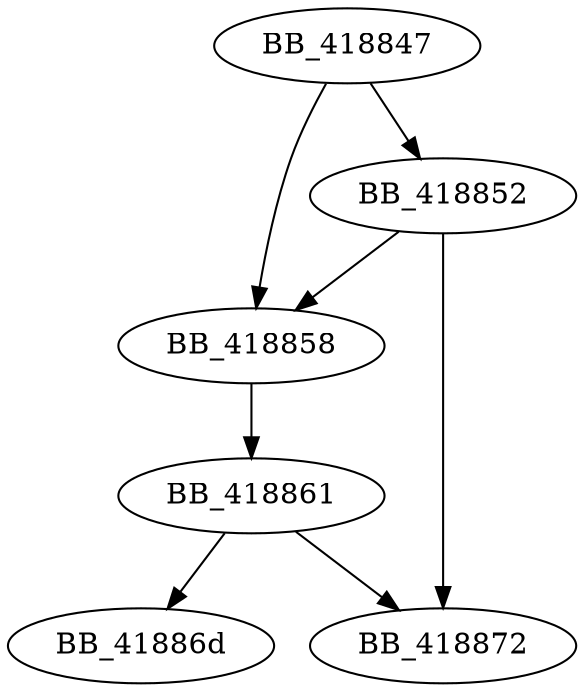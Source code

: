 DiGraph _write_char{
BB_418847->BB_418852
BB_418847->BB_418858
BB_418852->BB_418858
BB_418852->BB_418872
BB_418858->BB_418861
BB_418861->BB_41886d
BB_418861->BB_418872
}
